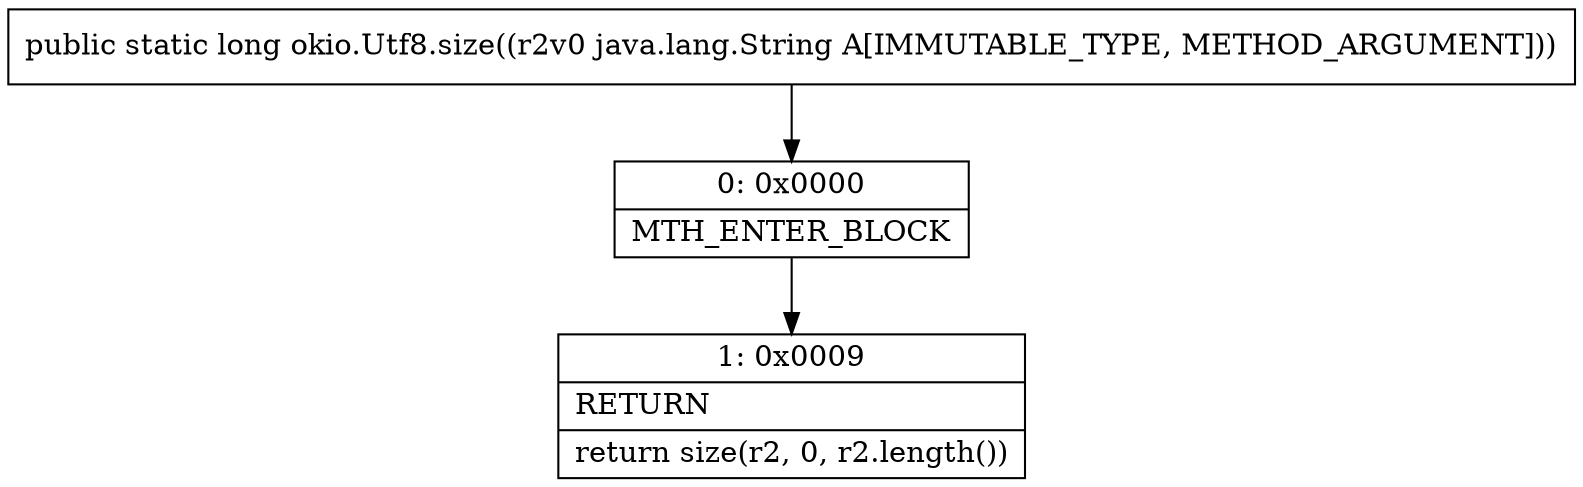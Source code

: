 digraph "CFG forokio.Utf8.size(Ljava\/lang\/String;)J" {
Node_0 [shape=record,label="{0\:\ 0x0000|MTH_ENTER_BLOCK\l}"];
Node_1 [shape=record,label="{1\:\ 0x0009|RETURN\l|return size(r2, 0, r2.length())\l}"];
MethodNode[shape=record,label="{public static long okio.Utf8.size((r2v0 java.lang.String A[IMMUTABLE_TYPE, METHOD_ARGUMENT])) }"];
MethodNode -> Node_0;
Node_0 -> Node_1;
}


